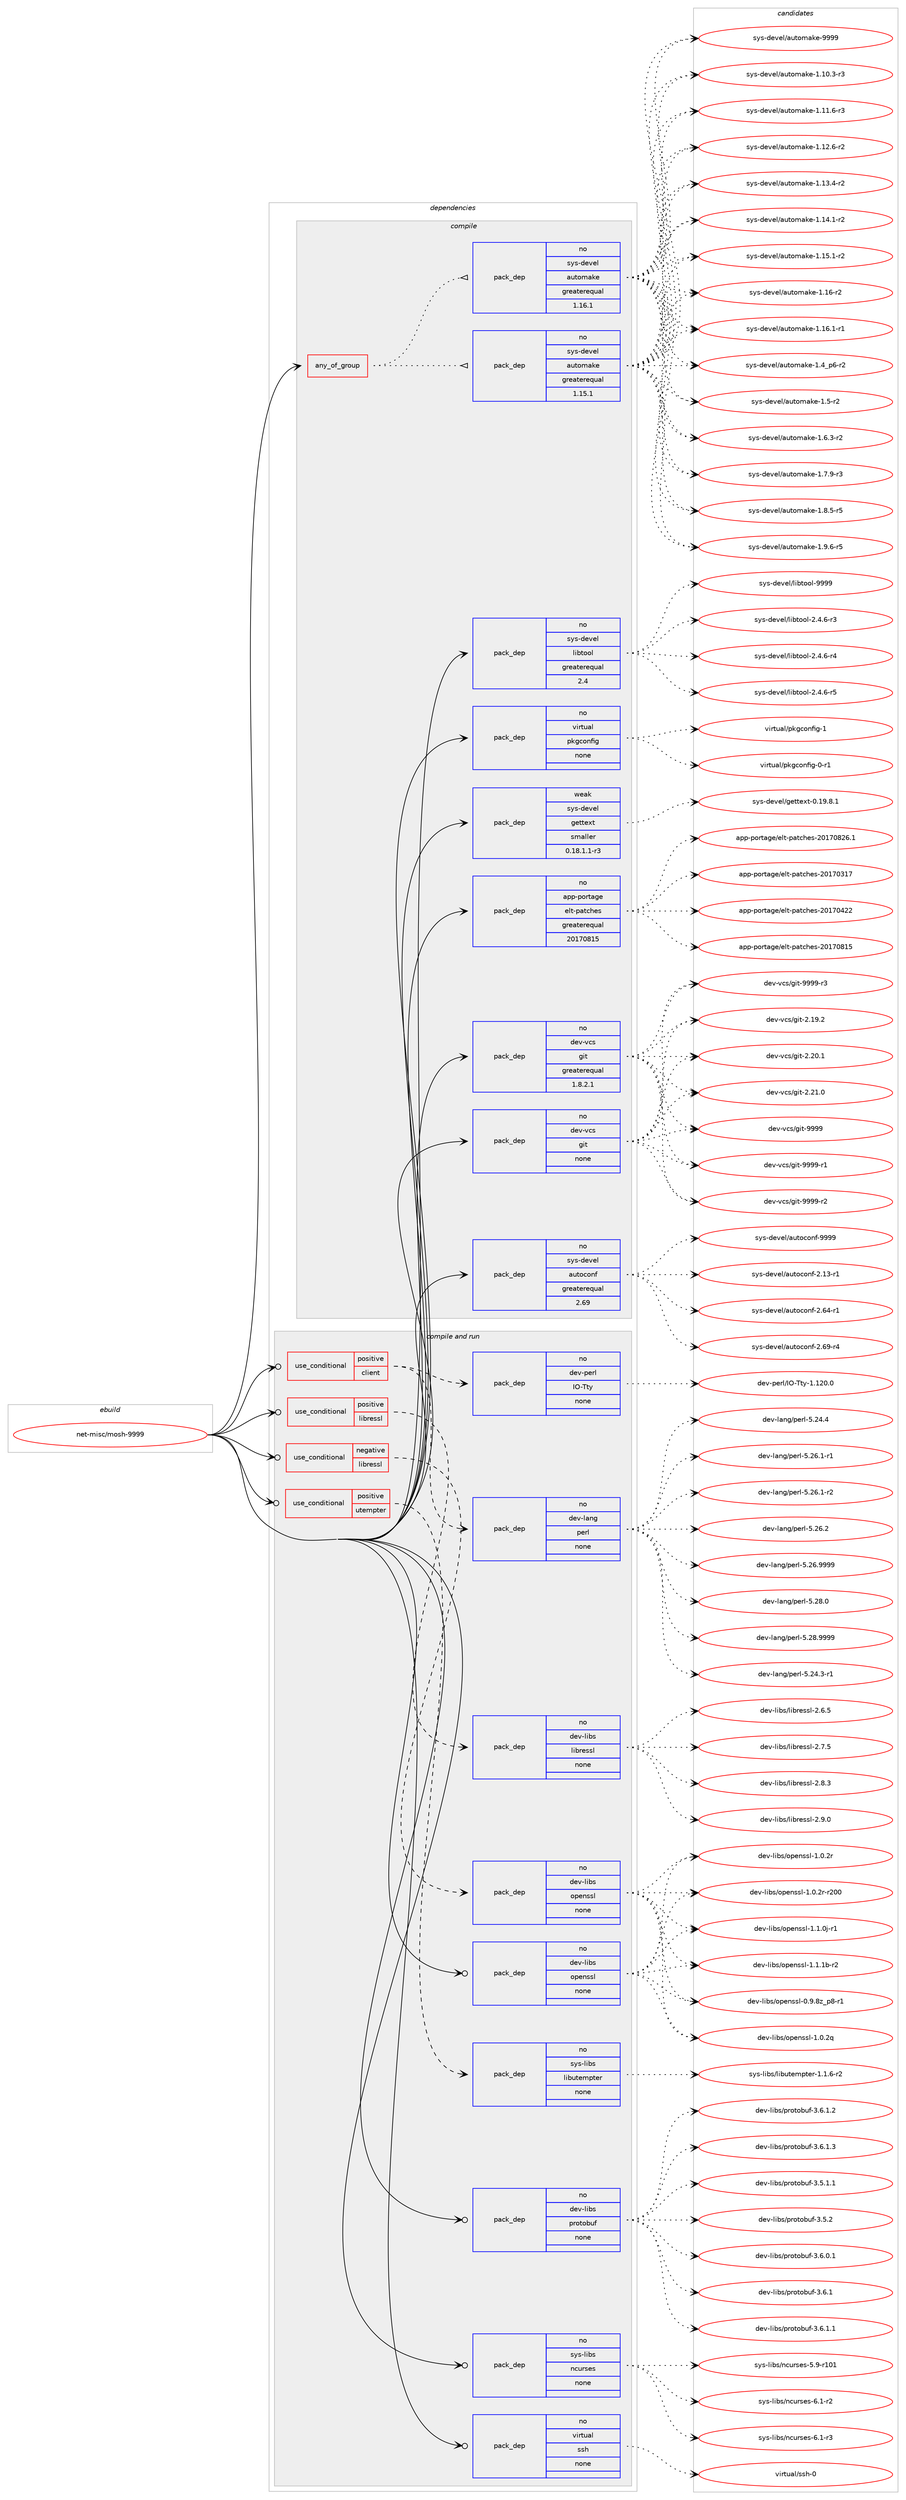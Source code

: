 digraph prolog {

# *************
# Graph options
# *************

newrank=true;
concentrate=true;
compound=true;
graph [rankdir=LR,fontname=Helvetica,fontsize=10,ranksep=1.5];#, ranksep=2.5, nodesep=0.2];
edge  [arrowhead=vee];
node  [fontname=Helvetica,fontsize=10];

# **********
# The ebuild
# **********

subgraph cluster_leftcol {
color=gray;
rank=same;
label=<<i>ebuild</i>>;
id [label="net-misc/mosh-9999", color=red, width=4, href="../net-misc/mosh-9999.svg"];
}

# ****************
# The dependencies
# ****************

subgraph cluster_midcol {
color=gray;
label=<<i>dependencies</i>>;
subgraph cluster_compile {
fillcolor="#eeeeee";
style=filled;
label=<<i>compile</i>>;
subgraph any26367 {
dependency1669487 [label=<<TABLE BORDER="0" CELLBORDER="1" CELLSPACING="0" CELLPADDING="4"><TR><TD CELLPADDING="10">any_of_group</TD></TR></TABLE>>, shape=none, color=red];subgraph pack1193661 {
dependency1669488 [label=<<TABLE BORDER="0" CELLBORDER="1" CELLSPACING="0" CELLPADDING="4" WIDTH="220"><TR><TD ROWSPAN="6" CELLPADDING="30">pack_dep</TD></TR><TR><TD WIDTH="110">no</TD></TR><TR><TD>sys-devel</TD></TR><TR><TD>automake</TD></TR><TR><TD>greaterequal</TD></TR><TR><TD>1.16.1</TD></TR></TABLE>>, shape=none, color=blue];
}
dependency1669487:e -> dependency1669488:w [weight=20,style="dotted",arrowhead="oinv"];
subgraph pack1193662 {
dependency1669489 [label=<<TABLE BORDER="0" CELLBORDER="1" CELLSPACING="0" CELLPADDING="4" WIDTH="220"><TR><TD ROWSPAN="6" CELLPADDING="30">pack_dep</TD></TR><TR><TD WIDTH="110">no</TD></TR><TR><TD>sys-devel</TD></TR><TR><TD>automake</TD></TR><TR><TD>greaterequal</TD></TR><TR><TD>1.15.1</TD></TR></TABLE>>, shape=none, color=blue];
}
dependency1669487:e -> dependency1669489:w [weight=20,style="dotted",arrowhead="oinv"];
}
id:e -> dependency1669487:w [weight=20,style="solid",arrowhead="vee"];
subgraph pack1193663 {
dependency1669490 [label=<<TABLE BORDER="0" CELLBORDER="1" CELLSPACING="0" CELLPADDING="4" WIDTH="220"><TR><TD ROWSPAN="6" CELLPADDING="30">pack_dep</TD></TR><TR><TD WIDTH="110">no</TD></TR><TR><TD>app-portage</TD></TR><TR><TD>elt-patches</TD></TR><TR><TD>greaterequal</TD></TR><TR><TD>20170815</TD></TR></TABLE>>, shape=none, color=blue];
}
id:e -> dependency1669490:w [weight=20,style="solid",arrowhead="vee"];
subgraph pack1193664 {
dependency1669491 [label=<<TABLE BORDER="0" CELLBORDER="1" CELLSPACING="0" CELLPADDING="4" WIDTH="220"><TR><TD ROWSPAN="6" CELLPADDING="30">pack_dep</TD></TR><TR><TD WIDTH="110">no</TD></TR><TR><TD>dev-vcs</TD></TR><TR><TD>git</TD></TR><TR><TD>greaterequal</TD></TR><TR><TD>1.8.2.1</TD></TR></TABLE>>, shape=none, color=blue];
}
id:e -> dependency1669491:w [weight=20,style="solid",arrowhead="vee"];
subgraph pack1193665 {
dependency1669492 [label=<<TABLE BORDER="0" CELLBORDER="1" CELLSPACING="0" CELLPADDING="4" WIDTH="220"><TR><TD ROWSPAN="6" CELLPADDING="30">pack_dep</TD></TR><TR><TD WIDTH="110">no</TD></TR><TR><TD>dev-vcs</TD></TR><TR><TD>git</TD></TR><TR><TD>none</TD></TR><TR><TD></TD></TR></TABLE>>, shape=none, color=blue];
}
id:e -> dependency1669492:w [weight=20,style="solid",arrowhead="vee"];
subgraph pack1193666 {
dependency1669493 [label=<<TABLE BORDER="0" CELLBORDER="1" CELLSPACING="0" CELLPADDING="4" WIDTH="220"><TR><TD ROWSPAN="6" CELLPADDING="30">pack_dep</TD></TR><TR><TD WIDTH="110">no</TD></TR><TR><TD>sys-devel</TD></TR><TR><TD>autoconf</TD></TR><TR><TD>greaterequal</TD></TR><TR><TD>2.69</TD></TR></TABLE>>, shape=none, color=blue];
}
id:e -> dependency1669493:w [weight=20,style="solid",arrowhead="vee"];
subgraph pack1193667 {
dependency1669494 [label=<<TABLE BORDER="0" CELLBORDER="1" CELLSPACING="0" CELLPADDING="4" WIDTH="220"><TR><TD ROWSPAN="6" CELLPADDING="30">pack_dep</TD></TR><TR><TD WIDTH="110">no</TD></TR><TR><TD>sys-devel</TD></TR><TR><TD>libtool</TD></TR><TR><TD>greaterequal</TD></TR><TR><TD>2.4</TD></TR></TABLE>>, shape=none, color=blue];
}
id:e -> dependency1669494:w [weight=20,style="solid",arrowhead="vee"];
subgraph pack1193668 {
dependency1669495 [label=<<TABLE BORDER="0" CELLBORDER="1" CELLSPACING="0" CELLPADDING="4" WIDTH="220"><TR><TD ROWSPAN="6" CELLPADDING="30">pack_dep</TD></TR><TR><TD WIDTH="110">no</TD></TR><TR><TD>virtual</TD></TR><TR><TD>pkgconfig</TD></TR><TR><TD>none</TD></TR><TR><TD></TD></TR></TABLE>>, shape=none, color=blue];
}
id:e -> dependency1669495:w [weight=20,style="solid",arrowhead="vee"];
subgraph pack1193669 {
dependency1669496 [label=<<TABLE BORDER="0" CELLBORDER="1" CELLSPACING="0" CELLPADDING="4" WIDTH="220"><TR><TD ROWSPAN="6" CELLPADDING="30">pack_dep</TD></TR><TR><TD WIDTH="110">weak</TD></TR><TR><TD>sys-devel</TD></TR><TR><TD>gettext</TD></TR><TR><TD>smaller</TD></TR><TR><TD>0.18.1.1-r3</TD></TR></TABLE>>, shape=none, color=blue];
}
id:e -> dependency1669496:w [weight=20,style="solid",arrowhead="vee"];
}
subgraph cluster_compileandrun {
fillcolor="#eeeeee";
style=filled;
label=<<i>compile and run</i>>;
subgraph cond448671 {
dependency1669497 [label=<<TABLE BORDER="0" CELLBORDER="1" CELLSPACING="0" CELLPADDING="4"><TR><TD ROWSPAN="3" CELLPADDING="10">use_conditional</TD></TR><TR><TD>negative</TD></TR><TR><TD>libressl</TD></TR></TABLE>>, shape=none, color=red];
subgraph pack1193670 {
dependency1669498 [label=<<TABLE BORDER="0" CELLBORDER="1" CELLSPACING="0" CELLPADDING="4" WIDTH="220"><TR><TD ROWSPAN="6" CELLPADDING="30">pack_dep</TD></TR><TR><TD WIDTH="110">no</TD></TR><TR><TD>dev-libs</TD></TR><TR><TD>openssl</TD></TR><TR><TD>none</TD></TR><TR><TD></TD></TR></TABLE>>, shape=none, color=blue];
}
dependency1669497:e -> dependency1669498:w [weight=20,style="dashed",arrowhead="vee"];
}
id:e -> dependency1669497:w [weight=20,style="solid",arrowhead="odotvee"];
subgraph cond448672 {
dependency1669499 [label=<<TABLE BORDER="0" CELLBORDER="1" CELLSPACING="0" CELLPADDING="4"><TR><TD ROWSPAN="3" CELLPADDING="10">use_conditional</TD></TR><TR><TD>positive</TD></TR><TR><TD>client</TD></TR></TABLE>>, shape=none, color=red];
subgraph pack1193671 {
dependency1669500 [label=<<TABLE BORDER="0" CELLBORDER="1" CELLSPACING="0" CELLPADDING="4" WIDTH="220"><TR><TD ROWSPAN="6" CELLPADDING="30">pack_dep</TD></TR><TR><TD WIDTH="110">no</TD></TR><TR><TD>dev-lang</TD></TR><TR><TD>perl</TD></TR><TR><TD>none</TD></TR><TR><TD></TD></TR></TABLE>>, shape=none, color=blue];
}
dependency1669499:e -> dependency1669500:w [weight=20,style="dashed",arrowhead="vee"];
subgraph pack1193672 {
dependency1669501 [label=<<TABLE BORDER="0" CELLBORDER="1" CELLSPACING="0" CELLPADDING="4" WIDTH="220"><TR><TD ROWSPAN="6" CELLPADDING="30">pack_dep</TD></TR><TR><TD WIDTH="110">no</TD></TR><TR><TD>dev-perl</TD></TR><TR><TD>IO-Tty</TD></TR><TR><TD>none</TD></TR><TR><TD></TD></TR></TABLE>>, shape=none, color=blue];
}
dependency1669499:e -> dependency1669501:w [weight=20,style="dashed",arrowhead="vee"];
}
id:e -> dependency1669499:w [weight=20,style="solid",arrowhead="odotvee"];
subgraph cond448673 {
dependency1669502 [label=<<TABLE BORDER="0" CELLBORDER="1" CELLSPACING="0" CELLPADDING="4"><TR><TD ROWSPAN="3" CELLPADDING="10">use_conditional</TD></TR><TR><TD>positive</TD></TR><TR><TD>libressl</TD></TR></TABLE>>, shape=none, color=red];
subgraph pack1193673 {
dependency1669503 [label=<<TABLE BORDER="0" CELLBORDER="1" CELLSPACING="0" CELLPADDING="4" WIDTH="220"><TR><TD ROWSPAN="6" CELLPADDING="30">pack_dep</TD></TR><TR><TD WIDTH="110">no</TD></TR><TR><TD>dev-libs</TD></TR><TR><TD>libressl</TD></TR><TR><TD>none</TD></TR><TR><TD></TD></TR></TABLE>>, shape=none, color=blue];
}
dependency1669502:e -> dependency1669503:w [weight=20,style="dashed",arrowhead="vee"];
}
id:e -> dependency1669502:w [weight=20,style="solid",arrowhead="odotvee"];
subgraph cond448674 {
dependency1669504 [label=<<TABLE BORDER="0" CELLBORDER="1" CELLSPACING="0" CELLPADDING="4"><TR><TD ROWSPAN="3" CELLPADDING="10">use_conditional</TD></TR><TR><TD>positive</TD></TR><TR><TD>utempter</TD></TR></TABLE>>, shape=none, color=red];
subgraph pack1193674 {
dependency1669505 [label=<<TABLE BORDER="0" CELLBORDER="1" CELLSPACING="0" CELLPADDING="4" WIDTH="220"><TR><TD ROWSPAN="6" CELLPADDING="30">pack_dep</TD></TR><TR><TD WIDTH="110">no</TD></TR><TR><TD>sys-libs</TD></TR><TR><TD>libutempter</TD></TR><TR><TD>none</TD></TR><TR><TD></TD></TR></TABLE>>, shape=none, color=blue];
}
dependency1669504:e -> dependency1669505:w [weight=20,style="dashed",arrowhead="vee"];
}
id:e -> dependency1669504:w [weight=20,style="solid",arrowhead="odotvee"];
subgraph pack1193675 {
dependency1669506 [label=<<TABLE BORDER="0" CELLBORDER="1" CELLSPACING="0" CELLPADDING="4" WIDTH="220"><TR><TD ROWSPAN="6" CELLPADDING="30">pack_dep</TD></TR><TR><TD WIDTH="110">no</TD></TR><TR><TD>dev-libs</TD></TR><TR><TD>openssl</TD></TR><TR><TD>none</TD></TR><TR><TD></TD></TR></TABLE>>, shape=none, color=blue];
}
id:e -> dependency1669506:w [weight=20,style="solid",arrowhead="odotvee"];
subgraph pack1193676 {
dependency1669507 [label=<<TABLE BORDER="0" CELLBORDER="1" CELLSPACING="0" CELLPADDING="4" WIDTH="220"><TR><TD ROWSPAN="6" CELLPADDING="30">pack_dep</TD></TR><TR><TD WIDTH="110">no</TD></TR><TR><TD>dev-libs</TD></TR><TR><TD>protobuf</TD></TR><TR><TD>none</TD></TR><TR><TD></TD></TR></TABLE>>, shape=none, color=blue];
}
id:e -> dependency1669507:w [weight=20,style="solid",arrowhead="odotvee"];
subgraph pack1193677 {
dependency1669508 [label=<<TABLE BORDER="0" CELLBORDER="1" CELLSPACING="0" CELLPADDING="4" WIDTH="220"><TR><TD ROWSPAN="6" CELLPADDING="30">pack_dep</TD></TR><TR><TD WIDTH="110">no</TD></TR><TR><TD>sys-libs</TD></TR><TR><TD>ncurses</TD></TR><TR><TD>none</TD></TR><TR><TD></TD></TR></TABLE>>, shape=none, color=blue];
}
id:e -> dependency1669508:w [weight=20,style="solid",arrowhead="odotvee"];
subgraph pack1193678 {
dependency1669509 [label=<<TABLE BORDER="0" CELLBORDER="1" CELLSPACING="0" CELLPADDING="4" WIDTH="220"><TR><TD ROWSPAN="6" CELLPADDING="30">pack_dep</TD></TR><TR><TD WIDTH="110">no</TD></TR><TR><TD>virtual</TD></TR><TR><TD>ssh</TD></TR><TR><TD>none</TD></TR><TR><TD></TD></TR></TABLE>>, shape=none, color=blue];
}
id:e -> dependency1669509:w [weight=20,style="solid",arrowhead="odotvee"];
}
subgraph cluster_run {
fillcolor="#eeeeee";
style=filled;
label=<<i>run</i>>;
}
}

# **************
# The candidates
# **************

subgraph cluster_choices {
rank=same;
color=gray;
label=<<i>candidates</i>>;

subgraph choice1193661 {
color=black;
nodesep=1;
choice11512111545100101118101108479711711611110997107101454946494846514511451 [label="sys-devel/automake-1.10.3-r3", color=red, width=4,href="../sys-devel/automake-1.10.3-r3.svg"];
choice11512111545100101118101108479711711611110997107101454946494946544511451 [label="sys-devel/automake-1.11.6-r3", color=red, width=4,href="../sys-devel/automake-1.11.6-r3.svg"];
choice11512111545100101118101108479711711611110997107101454946495046544511450 [label="sys-devel/automake-1.12.6-r2", color=red, width=4,href="../sys-devel/automake-1.12.6-r2.svg"];
choice11512111545100101118101108479711711611110997107101454946495146524511450 [label="sys-devel/automake-1.13.4-r2", color=red, width=4,href="../sys-devel/automake-1.13.4-r2.svg"];
choice11512111545100101118101108479711711611110997107101454946495246494511450 [label="sys-devel/automake-1.14.1-r2", color=red, width=4,href="../sys-devel/automake-1.14.1-r2.svg"];
choice11512111545100101118101108479711711611110997107101454946495346494511450 [label="sys-devel/automake-1.15.1-r2", color=red, width=4,href="../sys-devel/automake-1.15.1-r2.svg"];
choice1151211154510010111810110847971171161111099710710145494649544511450 [label="sys-devel/automake-1.16-r2", color=red, width=4,href="../sys-devel/automake-1.16-r2.svg"];
choice11512111545100101118101108479711711611110997107101454946495446494511449 [label="sys-devel/automake-1.16.1-r1", color=red, width=4,href="../sys-devel/automake-1.16.1-r1.svg"];
choice115121115451001011181011084797117116111109971071014549465295112544511450 [label="sys-devel/automake-1.4_p6-r2", color=red, width=4,href="../sys-devel/automake-1.4_p6-r2.svg"];
choice11512111545100101118101108479711711611110997107101454946534511450 [label="sys-devel/automake-1.5-r2", color=red, width=4,href="../sys-devel/automake-1.5-r2.svg"];
choice115121115451001011181011084797117116111109971071014549465446514511450 [label="sys-devel/automake-1.6.3-r2", color=red, width=4,href="../sys-devel/automake-1.6.3-r2.svg"];
choice115121115451001011181011084797117116111109971071014549465546574511451 [label="sys-devel/automake-1.7.9-r3", color=red, width=4,href="../sys-devel/automake-1.7.9-r3.svg"];
choice115121115451001011181011084797117116111109971071014549465646534511453 [label="sys-devel/automake-1.8.5-r5", color=red, width=4,href="../sys-devel/automake-1.8.5-r5.svg"];
choice115121115451001011181011084797117116111109971071014549465746544511453 [label="sys-devel/automake-1.9.6-r5", color=red, width=4,href="../sys-devel/automake-1.9.6-r5.svg"];
choice115121115451001011181011084797117116111109971071014557575757 [label="sys-devel/automake-9999", color=red, width=4,href="../sys-devel/automake-9999.svg"];
dependency1669488:e -> choice11512111545100101118101108479711711611110997107101454946494846514511451:w [style=dotted,weight="100"];
dependency1669488:e -> choice11512111545100101118101108479711711611110997107101454946494946544511451:w [style=dotted,weight="100"];
dependency1669488:e -> choice11512111545100101118101108479711711611110997107101454946495046544511450:w [style=dotted,weight="100"];
dependency1669488:e -> choice11512111545100101118101108479711711611110997107101454946495146524511450:w [style=dotted,weight="100"];
dependency1669488:e -> choice11512111545100101118101108479711711611110997107101454946495246494511450:w [style=dotted,weight="100"];
dependency1669488:e -> choice11512111545100101118101108479711711611110997107101454946495346494511450:w [style=dotted,weight="100"];
dependency1669488:e -> choice1151211154510010111810110847971171161111099710710145494649544511450:w [style=dotted,weight="100"];
dependency1669488:e -> choice11512111545100101118101108479711711611110997107101454946495446494511449:w [style=dotted,weight="100"];
dependency1669488:e -> choice115121115451001011181011084797117116111109971071014549465295112544511450:w [style=dotted,weight="100"];
dependency1669488:e -> choice11512111545100101118101108479711711611110997107101454946534511450:w [style=dotted,weight="100"];
dependency1669488:e -> choice115121115451001011181011084797117116111109971071014549465446514511450:w [style=dotted,weight="100"];
dependency1669488:e -> choice115121115451001011181011084797117116111109971071014549465546574511451:w [style=dotted,weight="100"];
dependency1669488:e -> choice115121115451001011181011084797117116111109971071014549465646534511453:w [style=dotted,weight="100"];
dependency1669488:e -> choice115121115451001011181011084797117116111109971071014549465746544511453:w [style=dotted,weight="100"];
dependency1669488:e -> choice115121115451001011181011084797117116111109971071014557575757:w [style=dotted,weight="100"];
}
subgraph choice1193662 {
color=black;
nodesep=1;
choice11512111545100101118101108479711711611110997107101454946494846514511451 [label="sys-devel/automake-1.10.3-r3", color=red, width=4,href="../sys-devel/automake-1.10.3-r3.svg"];
choice11512111545100101118101108479711711611110997107101454946494946544511451 [label="sys-devel/automake-1.11.6-r3", color=red, width=4,href="../sys-devel/automake-1.11.6-r3.svg"];
choice11512111545100101118101108479711711611110997107101454946495046544511450 [label="sys-devel/automake-1.12.6-r2", color=red, width=4,href="../sys-devel/automake-1.12.6-r2.svg"];
choice11512111545100101118101108479711711611110997107101454946495146524511450 [label="sys-devel/automake-1.13.4-r2", color=red, width=4,href="../sys-devel/automake-1.13.4-r2.svg"];
choice11512111545100101118101108479711711611110997107101454946495246494511450 [label="sys-devel/automake-1.14.1-r2", color=red, width=4,href="../sys-devel/automake-1.14.1-r2.svg"];
choice11512111545100101118101108479711711611110997107101454946495346494511450 [label="sys-devel/automake-1.15.1-r2", color=red, width=4,href="../sys-devel/automake-1.15.1-r2.svg"];
choice1151211154510010111810110847971171161111099710710145494649544511450 [label="sys-devel/automake-1.16-r2", color=red, width=4,href="../sys-devel/automake-1.16-r2.svg"];
choice11512111545100101118101108479711711611110997107101454946495446494511449 [label="sys-devel/automake-1.16.1-r1", color=red, width=4,href="../sys-devel/automake-1.16.1-r1.svg"];
choice115121115451001011181011084797117116111109971071014549465295112544511450 [label="sys-devel/automake-1.4_p6-r2", color=red, width=4,href="../sys-devel/automake-1.4_p6-r2.svg"];
choice11512111545100101118101108479711711611110997107101454946534511450 [label="sys-devel/automake-1.5-r2", color=red, width=4,href="../sys-devel/automake-1.5-r2.svg"];
choice115121115451001011181011084797117116111109971071014549465446514511450 [label="sys-devel/automake-1.6.3-r2", color=red, width=4,href="../sys-devel/automake-1.6.3-r2.svg"];
choice115121115451001011181011084797117116111109971071014549465546574511451 [label="sys-devel/automake-1.7.9-r3", color=red, width=4,href="../sys-devel/automake-1.7.9-r3.svg"];
choice115121115451001011181011084797117116111109971071014549465646534511453 [label="sys-devel/automake-1.8.5-r5", color=red, width=4,href="../sys-devel/automake-1.8.5-r5.svg"];
choice115121115451001011181011084797117116111109971071014549465746544511453 [label="sys-devel/automake-1.9.6-r5", color=red, width=4,href="../sys-devel/automake-1.9.6-r5.svg"];
choice115121115451001011181011084797117116111109971071014557575757 [label="sys-devel/automake-9999", color=red, width=4,href="../sys-devel/automake-9999.svg"];
dependency1669489:e -> choice11512111545100101118101108479711711611110997107101454946494846514511451:w [style=dotted,weight="100"];
dependency1669489:e -> choice11512111545100101118101108479711711611110997107101454946494946544511451:w [style=dotted,weight="100"];
dependency1669489:e -> choice11512111545100101118101108479711711611110997107101454946495046544511450:w [style=dotted,weight="100"];
dependency1669489:e -> choice11512111545100101118101108479711711611110997107101454946495146524511450:w [style=dotted,weight="100"];
dependency1669489:e -> choice11512111545100101118101108479711711611110997107101454946495246494511450:w [style=dotted,weight="100"];
dependency1669489:e -> choice11512111545100101118101108479711711611110997107101454946495346494511450:w [style=dotted,weight="100"];
dependency1669489:e -> choice1151211154510010111810110847971171161111099710710145494649544511450:w [style=dotted,weight="100"];
dependency1669489:e -> choice11512111545100101118101108479711711611110997107101454946495446494511449:w [style=dotted,weight="100"];
dependency1669489:e -> choice115121115451001011181011084797117116111109971071014549465295112544511450:w [style=dotted,weight="100"];
dependency1669489:e -> choice11512111545100101118101108479711711611110997107101454946534511450:w [style=dotted,weight="100"];
dependency1669489:e -> choice115121115451001011181011084797117116111109971071014549465446514511450:w [style=dotted,weight="100"];
dependency1669489:e -> choice115121115451001011181011084797117116111109971071014549465546574511451:w [style=dotted,weight="100"];
dependency1669489:e -> choice115121115451001011181011084797117116111109971071014549465646534511453:w [style=dotted,weight="100"];
dependency1669489:e -> choice115121115451001011181011084797117116111109971071014549465746544511453:w [style=dotted,weight="100"];
dependency1669489:e -> choice115121115451001011181011084797117116111109971071014557575757:w [style=dotted,weight="100"];
}
subgraph choice1193663 {
color=black;
nodesep=1;
choice97112112451121111141169710310147101108116451129711699104101115455048495548514955 [label="app-portage/elt-patches-20170317", color=red, width=4,href="../app-portage/elt-patches-20170317.svg"];
choice97112112451121111141169710310147101108116451129711699104101115455048495548525050 [label="app-portage/elt-patches-20170422", color=red, width=4,href="../app-portage/elt-patches-20170422.svg"];
choice97112112451121111141169710310147101108116451129711699104101115455048495548564953 [label="app-portage/elt-patches-20170815", color=red, width=4,href="../app-portage/elt-patches-20170815.svg"];
choice971121124511211111411697103101471011081164511297116991041011154550484955485650544649 [label="app-portage/elt-patches-20170826.1", color=red, width=4,href="../app-portage/elt-patches-20170826.1.svg"];
dependency1669490:e -> choice97112112451121111141169710310147101108116451129711699104101115455048495548514955:w [style=dotted,weight="100"];
dependency1669490:e -> choice97112112451121111141169710310147101108116451129711699104101115455048495548525050:w [style=dotted,weight="100"];
dependency1669490:e -> choice97112112451121111141169710310147101108116451129711699104101115455048495548564953:w [style=dotted,weight="100"];
dependency1669490:e -> choice971121124511211111411697103101471011081164511297116991041011154550484955485650544649:w [style=dotted,weight="100"];
}
subgraph choice1193664 {
color=black;
nodesep=1;
choice10010111845118991154710310511645504649574650 [label="dev-vcs/git-2.19.2", color=red, width=4,href="../dev-vcs/git-2.19.2.svg"];
choice10010111845118991154710310511645504650484649 [label="dev-vcs/git-2.20.1", color=red, width=4,href="../dev-vcs/git-2.20.1.svg"];
choice10010111845118991154710310511645504650494648 [label="dev-vcs/git-2.21.0", color=red, width=4,href="../dev-vcs/git-2.21.0.svg"];
choice1001011184511899115471031051164557575757 [label="dev-vcs/git-9999", color=red, width=4,href="../dev-vcs/git-9999.svg"];
choice10010111845118991154710310511645575757574511449 [label="dev-vcs/git-9999-r1", color=red, width=4,href="../dev-vcs/git-9999-r1.svg"];
choice10010111845118991154710310511645575757574511450 [label="dev-vcs/git-9999-r2", color=red, width=4,href="../dev-vcs/git-9999-r2.svg"];
choice10010111845118991154710310511645575757574511451 [label="dev-vcs/git-9999-r3", color=red, width=4,href="../dev-vcs/git-9999-r3.svg"];
dependency1669491:e -> choice10010111845118991154710310511645504649574650:w [style=dotted,weight="100"];
dependency1669491:e -> choice10010111845118991154710310511645504650484649:w [style=dotted,weight="100"];
dependency1669491:e -> choice10010111845118991154710310511645504650494648:w [style=dotted,weight="100"];
dependency1669491:e -> choice1001011184511899115471031051164557575757:w [style=dotted,weight="100"];
dependency1669491:e -> choice10010111845118991154710310511645575757574511449:w [style=dotted,weight="100"];
dependency1669491:e -> choice10010111845118991154710310511645575757574511450:w [style=dotted,weight="100"];
dependency1669491:e -> choice10010111845118991154710310511645575757574511451:w [style=dotted,weight="100"];
}
subgraph choice1193665 {
color=black;
nodesep=1;
choice10010111845118991154710310511645504649574650 [label="dev-vcs/git-2.19.2", color=red, width=4,href="../dev-vcs/git-2.19.2.svg"];
choice10010111845118991154710310511645504650484649 [label="dev-vcs/git-2.20.1", color=red, width=4,href="../dev-vcs/git-2.20.1.svg"];
choice10010111845118991154710310511645504650494648 [label="dev-vcs/git-2.21.0", color=red, width=4,href="../dev-vcs/git-2.21.0.svg"];
choice1001011184511899115471031051164557575757 [label="dev-vcs/git-9999", color=red, width=4,href="../dev-vcs/git-9999.svg"];
choice10010111845118991154710310511645575757574511449 [label="dev-vcs/git-9999-r1", color=red, width=4,href="../dev-vcs/git-9999-r1.svg"];
choice10010111845118991154710310511645575757574511450 [label="dev-vcs/git-9999-r2", color=red, width=4,href="../dev-vcs/git-9999-r2.svg"];
choice10010111845118991154710310511645575757574511451 [label="dev-vcs/git-9999-r3", color=red, width=4,href="../dev-vcs/git-9999-r3.svg"];
dependency1669492:e -> choice10010111845118991154710310511645504649574650:w [style=dotted,weight="100"];
dependency1669492:e -> choice10010111845118991154710310511645504650484649:w [style=dotted,weight="100"];
dependency1669492:e -> choice10010111845118991154710310511645504650494648:w [style=dotted,weight="100"];
dependency1669492:e -> choice1001011184511899115471031051164557575757:w [style=dotted,weight="100"];
dependency1669492:e -> choice10010111845118991154710310511645575757574511449:w [style=dotted,weight="100"];
dependency1669492:e -> choice10010111845118991154710310511645575757574511450:w [style=dotted,weight="100"];
dependency1669492:e -> choice10010111845118991154710310511645575757574511451:w [style=dotted,weight="100"];
}
subgraph choice1193666 {
color=black;
nodesep=1;
choice1151211154510010111810110847971171161119911111010245504649514511449 [label="sys-devel/autoconf-2.13-r1", color=red, width=4,href="../sys-devel/autoconf-2.13-r1.svg"];
choice1151211154510010111810110847971171161119911111010245504654524511449 [label="sys-devel/autoconf-2.64-r1", color=red, width=4,href="../sys-devel/autoconf-2.64-r1.svg"];
choice1151211154510010111810110847971171161119911111010245504654574511452 [label="sys-devel/autoconf-2.69-r4", color=red, width=4,href="../sys-devel/autoconf-2.69-r4.svg"];
choice115121115451001011181011084797117116111991111101024557575757 [label="sys-devel/autoconf-9999", color=red, width=4,href="../sys-devel/autoconf-9999.svg"];
dependency1669493:e -> choice1151211154510010111810110847971171161119911111010245504649514511449:w [style=dotted,weight="100"];
dependency1669493:e -> choice1151211154510010111810110847971171161119911111010245504654524511449:w [style=dotted,weight="100"];
dependency1669493:e -> choice1151211154510010111810110847971171161119911111010245504654574511452:w [style=dotted,weight="100"];
dependency1669493:e -> choice115121115451001011181011084797117116111991111101024557575757:w [style=dotted,weight="100"];
}
subgraph choice1193667 {
color=black;
nodesep=1;
choice1151211154510010111810110847108105981161111111084550465246544511451 [label="sys-devel/libtool-2.4.6-r3", color=red, width=4,href="../sys-devel/libtool-2.4.6-r3.svg"];
choice1151211154510010111810110847108105981161111111084550465246544511452 [label="sys-devel/libtool-2.4.6-r4", color=red, width=4,href="../sys-devel/libtool-2.4.6-r4.svg"];
choice1151211154510010111810110847108105981161111111084550465246544511453 [label="sys-devel/libtool-2.4.6-r5", color=red, width=4,href="../sys-devel/libtool-2.4.6-r5.svg"];
choice1151211154510010111810110847108105981161111111084557575757 [label="sys-devel/libtool-9999", color=red, width=4,href="../sys-devel/libtool-9999.svg"];
dependency1669494:e -> choice1151211154510010111810110847108105981161111111084550465246544511451:w [style=dotted,weight="100"];
dependency1669494:e -> choice1151211154510010111810110847108105981161111111084550465246544511452:w [style=dotted,weight="100"];
dependency1669494:e -> choice1151211154510010111810110847108105981161111111084550465246544511453:w [style=dotted,weight="100"];
dependency1669494:e -> choice1151211154510010111810110847108105981161111111084557575757:w [style=dotted,weight="100"];
}
subgraph choice1193668 {
color=black;
nodesep=1;
choice11810511411611797108471121071039911111010210510345484511449 [label="virtual/pkgconfig-0-r1", color=red, width=4,href="../virtual/pkgconfig-0-r1.svg"];
choice1181051141161179710847112107103991111101021051034549 [label="virtual/pkgconfig-1", color=red, width=4,href="../virtual/pkgconfig-1.svg"];
dependency1669495:e -> choice11810511411611797108471121071039911111010210510345484511449:w [style=dotted,weight="100"];
dependency1669495:e -> choice1181051141161179710847112107103991111101021051034549:w [style=dotted,weight="100"];
}
subgraph choice1193669 {
color=black;
nodesep=1;
choice1151211154510010111810110847103101116116101120116454846495746564649 [label="sys-devel/gettext-0.19.8.1", color=red, width=4,href="../sys-devel/gettext-0.19.8.1.svg"];
dependency1669496:e -> choice1151211154510010111810110847103101116116101120116454846495746564649:w [style=dotted,weight="100"];
}
subgraph choice1193670 {
color=black;
nodesep=1;
choice10010111845108105981154711111210111011511510845484657465612295112564511449 [label="dev-libs/openssl-0.9.8z_p8-r1", color=red, width=4,href="../dev-libs/openssl-0.9.8z_p8-r1.svg"];
choice100101118451081059811547111112101110115115108454946484650113 [label="dev-libs/openssl-1.0.2q", color=red, width=4,href="../dev-libs/openssl-1.0.2q.svg"];
choice100101118451081059811547111112101110115115108454946484650114 [label="dev-libs/openssl-1.0.2r", color=red, width=4,href="../dev-libs/openssl-1.0.2r.svg"];
choice10010111845108105981154711111210111011511510845494648465011445114504848 [label="dev-libs/openssl-1.0.2r-r200", color=red, width=4,href="../dev-libs/openssl-1.0.2r-r200.svg"];
choice1001011184510810598115471111121011101151151084549464946481064511449 [label="dev-libs/openssl-1.1.0j-r1", color=red, width=4,href="../dev-libs/openssl-1.1.0j-r1.svg"];
choice100101118451081059811547111112101110115115108454946494649984511450 [label="dev-libs/openssl-1.1.1b-r2", color=red, width=4,href="../dev-libs/openssl-1.1.1b-r2.svg"];
dependency1669498:e -> choice10010111845108105981154711111210111011511510845484657465612295112564511449:w [style=dotted,weight="100"];
dependency1669498:e -> choice100101118451081059811547111112101110115115108454946484650113:w [style=dotted,weight="100"];
dependency1669498:e -> choice100101118451081059811547111112101110115115108454946484650114:w [style=dotted,weight="100"];
dependency1669498:e -> choice10010111845108105981154711111210111011511510845494648465011445114504848:w [style=dotted,weight="100"];
dependency1669498:e -> choice1001011184510810598115471111121011101151151084549464946481064511449:w [style=dotted,weight="100"];
dependency1669498:e -> choice100101118451081059811547111112101110115115108454946494649984511450:w [style=dotted,weight="100"];
}
subgraph choice1193671 {
color=black;
nodesep=1;
choice100101118451089711010347112101114108455346505246514511449 [label="dev-lang/perl-5.24.3-r1", color=red, width=4,href="../dev-lang/perl-5.24.3-r1.svg"];
choice10010111845108971101034711210111410845534650524652 [label="dev-lang/perl-5.24.4", color=red, width=4,href="../dev-lang/perl-5.24.4.svg"];
choice100101118451089711010347112101114108455346505446494511449 [label="dev-lang/perl-5.26.1-r1", color=red, width=4,href="../dev-lang/perl-5.26.1-r1.svg"];
choice100101118451089711010347112101114108455346505446494511450 [label="dev-lang/perl-5.26.1-r2", color=red, width=4,href="../dev-lang/perl-5.26.1-r2.svg"];
choice10010111845108971101034711210111410845534650544650 [label="dev-lang/perl-5.26.2", color=red, width=4,href="../dev-lang/perl-5.26.2.svg"];
choice10010111845108971101034711210111410845534650544657575757 [label="dev-lang/perl-5.26.9999", color=red, width=4,href="../dev-lang/perl-5.26.9999.svg"];
choice10010111845108971101034711210111410845534650564648 [label="dev-lang/perl-5.28.0", color=red, width=4,href="../dev-lang/perl-5.28.0.svg"];
choice10010111845108971101034711210111410845534650564657575757 [label="dev-lang/perl-5.28.9999", color=red, width=4,href="../dev-lang/perl-5.28.9999.svg"];
dependency1669500:e -> choice100101118451089711010347112101114108455346505246514511449:w [style=dotted,weight="100"];
dependency1669500:e -> choice10010111845108971101034711210111410845534650524652:w [style=dotted,weight="100"];
dependency1669500:e -> choice100101118451089711010347112101114108455346505446494511449:w [style=dotted,weight="100"];
dependency1669500:e -> choice100101118451089711010347112101114108455346505446494511450:w [style=dotted,weight="100"];
dependency1669500:e -> choice10010111845108971101034711210111410845534650544650:w [style=dotted,weight="100"];
dependency1669500:e -> choice10010111845108971101034711210111410845534650544657575757:w [style=dotted,weight="100"];
dependency1669500:e -> choice10010111845108971101034711210111410845534650564648:w [style=dotted,weight="100"];
dependency1669500:e -> choice10010111845108971101034711210111410845534650564657575757:w [style=dotted,weight="100"];
}
subgraph choice1193672 {
color=black;
nodesep=1;
choice1001011184511210111410847737945841161214549464950484648 [label="dev-perl/IO-Tty-1.120.0", color=red, width=4,href="../dev-perl/IO-Tty-1.120.0.svg"];
dependency1669501:e -> choice1001011184511210111410847737945841161214549464950484648:w [style=dotted,weight="100"];
}
subgraph choice1193673 {
color=black;
nodesep=1;
choice10010111845108105981154710810598114101115115108455046544653 [label="dev-libs/libressl-2.6.5", color=red, width=4,href="../dev-libs/libressl-2.6.5.svg"];
choice10010111845108105981154710810598114101115115108455046554653 [label="dev-libs/libressl-2.7.5", color=red, width=4,href="../dev-libs/libressl-2.7.5.svg"];
choice10010111845108105981154710810598114101115115108455046564651 [label="dev-libs/libressl-2.8.3", color=red, width=4,href="../dev-libs/libressl-2.8.3.svg"];
choice10010111845108105981154710810598114101115115108455046574648 [label="dev-libs/libressl-2.9.0", color=red, width=4,href="../dev-libs/libressl-2.9.0.svg"];
dependency1669503:e -> choice10010111845108105981154710810598114101115115108455046544653:w [style=dotted,weight="100"];
dependency1669503:e -> choice10010111845108105981154710810598114101115115108455046554653:w [style=dotted,weight="100"];
dependency1669503:e -> choice10010111845108105981154710810598114101115115108455046564651:w [style=dotted,weight="100"];
dependency1669503:e -> choice10010111845108105981154710810598114101115115108455046574648:w [style=dotted,weight="100"];
}
subgraph choice1193674 {
color=black;
nodesep=1;
choice115121115451081059811547108105981171161011091121161011144549464946544511450 [label="sys-libs/libutempter-1.1.6-r2", color=red, width=4,href="../sys-libs/libutempter-1.1.6-r2.svg"];
dependency1669505:e -> choice115121115451081059811547108105981171161011091121161011144549464946544511450:w [style=dotted,weight="100"];
}
subgraph choice1193675 {
color=black;
nodesep=1;
choice10010111845108105981154711111210111011511510845484657465612295112564511449 [label="dev-libs/openssl-0.9.8z_p8-r1", color=red, width=4,href="../dev-libs/openssl-0.9.8z_p8-r1.svg"];
choice100101118451081059811547111112101110115115108454946484650113 [label="dev-libs/openssl-1.0.2q", color=red, width=4,href="../dev-libs/openssl-1.0.2q.svg"];
choice100101118451081059811547111112101110115115108454946484650114 [label="dev-libs/openssl-1.0.2r", color=red, width=4,href="../dev-libs/openssl-1.0.2r.svg"];
choice10010111845108105981154711111210111011511510845494648465011445114504848 [label="dev-libs/openssl-1.0.2r-r200", color=red, width=4,href="../dev-libs/openssl-1.0.2r-r200.svg"];
choice1001011184510810598115471111121011101151151084549464946481064511449 [label="dev-libs/openssl-1.1.0j-r1", color=red, width=4,href="../dev-libs/openssl-1.1.0j-r1.svg"];
choice100101118451081059811547111112101110115115108454946494649984511450 [label="dev-libs/openssl-1.1.1b-r2", color=red, width=4,href="../dev-libs/openssl-1.1.1b-r2.svg"];
dependency1669506:e -> choice10010111845108105981154711111210111011511510845484657465612295112564511449:w [style=dotted,weight="100"];
dependency1669506:e -> choice100101118451081059811547111112101110115115108454946484650113:w [style=dotted,weight="100"];
dependency1669506:e -> choice100101118451081059811547111112101110115115108454946484650114:w [style=dotted,weight="100"];
dependency1669506:e -> choice10010111845108105981154711111210111011511510845494648465011445114504848:w [style=dotted,weight="100"];
dependency1669506:e -> choice1001011184510810598115471111121011101151151084549464946481064511449:w [style=dotted,weight="100"];
dependency1669506:e -> choice100101118451081059811547111112101110115115108454946494649984511450:w [style=dotted,weight="100"];
}
subgraph choice1193676 {
color=black;
nodesep=1;
choice100101118451081059811547112114111116111981171024551465346494649 [label="dev-libs/protobuf-3.5.1.1", color=red, width=4,href="../dev-libs/protobuf-3.5.1.1.svg"];
choice10010111845108105981154711211411111611198117102455146534650 [label="dev-libs/protobuf-3.5.2", color=red, width=4,href="../dev-libs/protobuf-3.5.2.svg"];
choice100101118451081059811547112114111116111981171024551465446484649 [label="dev-libs/protobuf-3.6.0.1", color=red, width=4,href="../dev-libs/protobuf-3.6.0.1.svg"];
choice10010111845108105981154711211411111611198117102455146544649 [label="dev-libs/protobuf-3.6.1", color=red, width=4,href="../dev-libs/protobuf-3.6.1.svg"];
choice100101118451081059811547112114111116111981171024551465446494649 [label="dev-libs/protobuf-3.6.1.1", color=red, width=4,href="../dev-libs/protobuf-3.6.1.1.svg"];
choice100101118451081059811547112114111116111981171024551465446494650 [label="dev-libs/protobuf-3.6.1.2", color=red, width=4,href="../dev-libs/protobuf-3.6.1.2.svg"];
choice100101118451081059811547112114111116111981171024551465446494651 [label="dev-libs/protobuf-3.6.1.3", color=red, width=4,href="../dev-libs/protobuf-3.6.1.3.svg"];
dependency1669507:e -> choice100101118451081059811547112114111116111981171024551465346494649:w [style=dotted,weight="100"];
dependency1669507:e -> choice10010111845108105981154711211411111611198117102455146534650:w [style=dotted,weight="100"];
dependency1669507:e -> choice100101118451081059811547112114111116111981171024551465446484649:w [style=dotted,weight="100"];
dependency1669507:e -> choice10010111845108105981154711211411111611198117102455146544649:w [style=dotted,weight="100"];
dependency1669507:e -> choice100101118451081059811547112114111116111981171024551465446494649:w [style=dotted,weight="100"];
dependency1669507:e -> choice100101118451081059811547112114111116111981171024551465446494650:w [style=dotted,weight="100"];
dependency1669507:e -> choice100101118451081059811547112114111116111981171024551465446494651:w [style=dotted,weight="100"];
}
subgraph choice1193677 {
color=black;
nodesep=1;
choice115121115451081059811547110991171141151011154553465745114494849 [label="sys-libs/ncurses-5.9-r101", color=red, width=4,href="../sys-libs/ncurses-5.9-r101.svg"];
choice11512111545108105981154711099117114115101115455446494511450 [label="sys-libs/ncurses-6.1-r2", color=red, width=4,href="../sys-libs/ncurses-6.1-r2.svg"];
choice11512111545108105981154711099117114115101115455446494511451 [label="sys-libs/ncurses-6.1-r3", color=red, width=4,href="../sys-libs/ncurses-6.1-r3.svg"];
dependency1669508:e -> choice115121115451081059811547110991171141151011154553465745114494849:w [style=dotted,weight="100"];
dependency1669508:e -> choice11512111545108105981154711099117114115101115455446494511450:w [style=dotted,weight="100"];
dependency1669508:e -> choice11512111545108105981154711099117114115101115455446494511451:w [style=dotted,weight="100"];
}
subgraph choice1193678 {
color=black;
nodesep=1;
choice11810511411611797108471151151044548 [label="virtual/ssh-0", color=red, width=4,href="../virtual/ssh-0.svg"];
dependency1669509:e -> choice11810511411611797108471151151044548:w [style=dotted,weight="100"];
}
}

}
